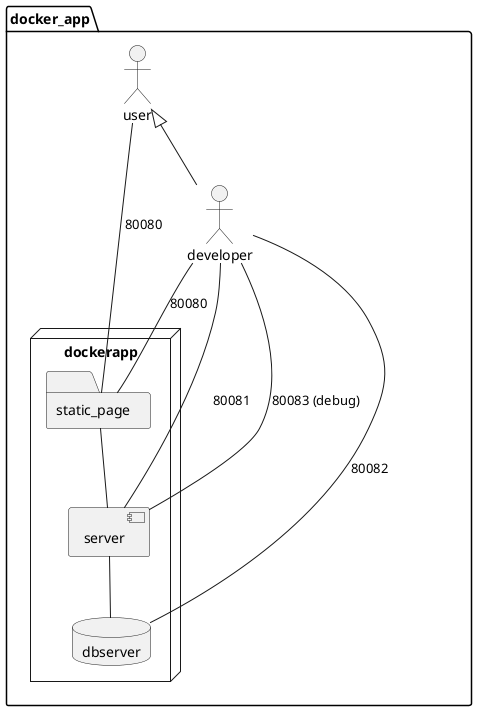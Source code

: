 @startuml
package docker_app {
    actor user

    actor developer

    node dockerapp {
        folder static_page
        component server
        database dbserver

        static_page -- server
        server -- dbserver
    }

    user <|-- developer

    user - static_page : 80080

    developer -- server : 80081
    developer -- server : 80083 (debug)
    developer -- dbserver : 80082
    developer -- static_page : 80080
}
@enduml